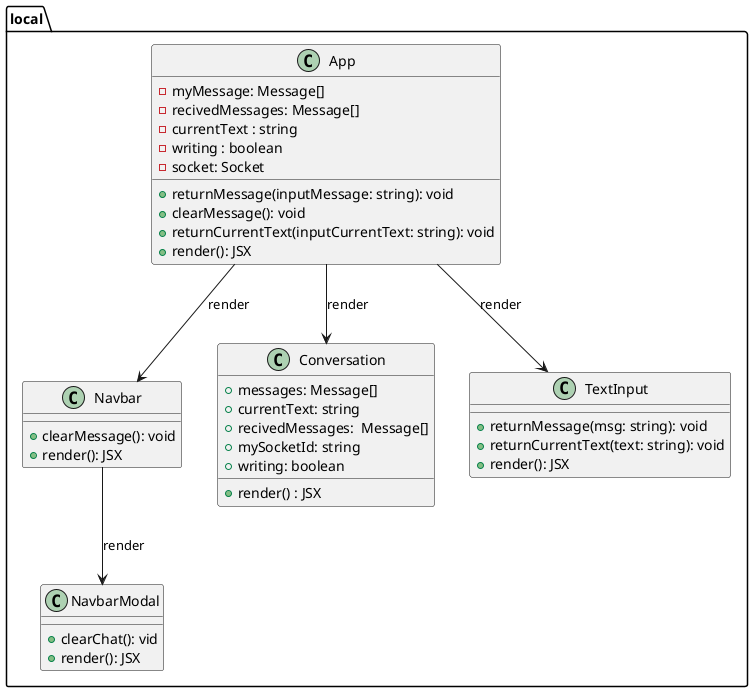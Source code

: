 @startuml
' Paketstruktur för tydlighet

package "local" {

  class App {
    - myMessage: Message[]
    - recivedMessages: Message[]
    - currentText : string
    - writing : boolean 
    - socket: Socket
    + returnMessage(inputMessage: string): void
    + clearMessage(): void
    + returnCurrentText(inputCurrentText: string): void
    + render(): JSX
  }

  class Navbar {
    + clearMessage(): void
    + render(): JSX
  }

    class Conversation {
        + messages: Message[]
        + currentText: string
        + recivedMessages:  Message[]
        + mySocketId: string
        + writing: boolean
        + render() : JSX
    }

    class TextInput {
        + returnMessage(msg: string): void
        + returnCurrentText(text: string): void
        + render(): JSX
    }

    class NavbarModal{
        + clearChat(): vid
        + render(): JSX 
    }

}

' Relationer

App --> Navbar : render
App --> Conversation : render
App --> TextInput : render
Navbar --> NavbarModal : render
@enduml
